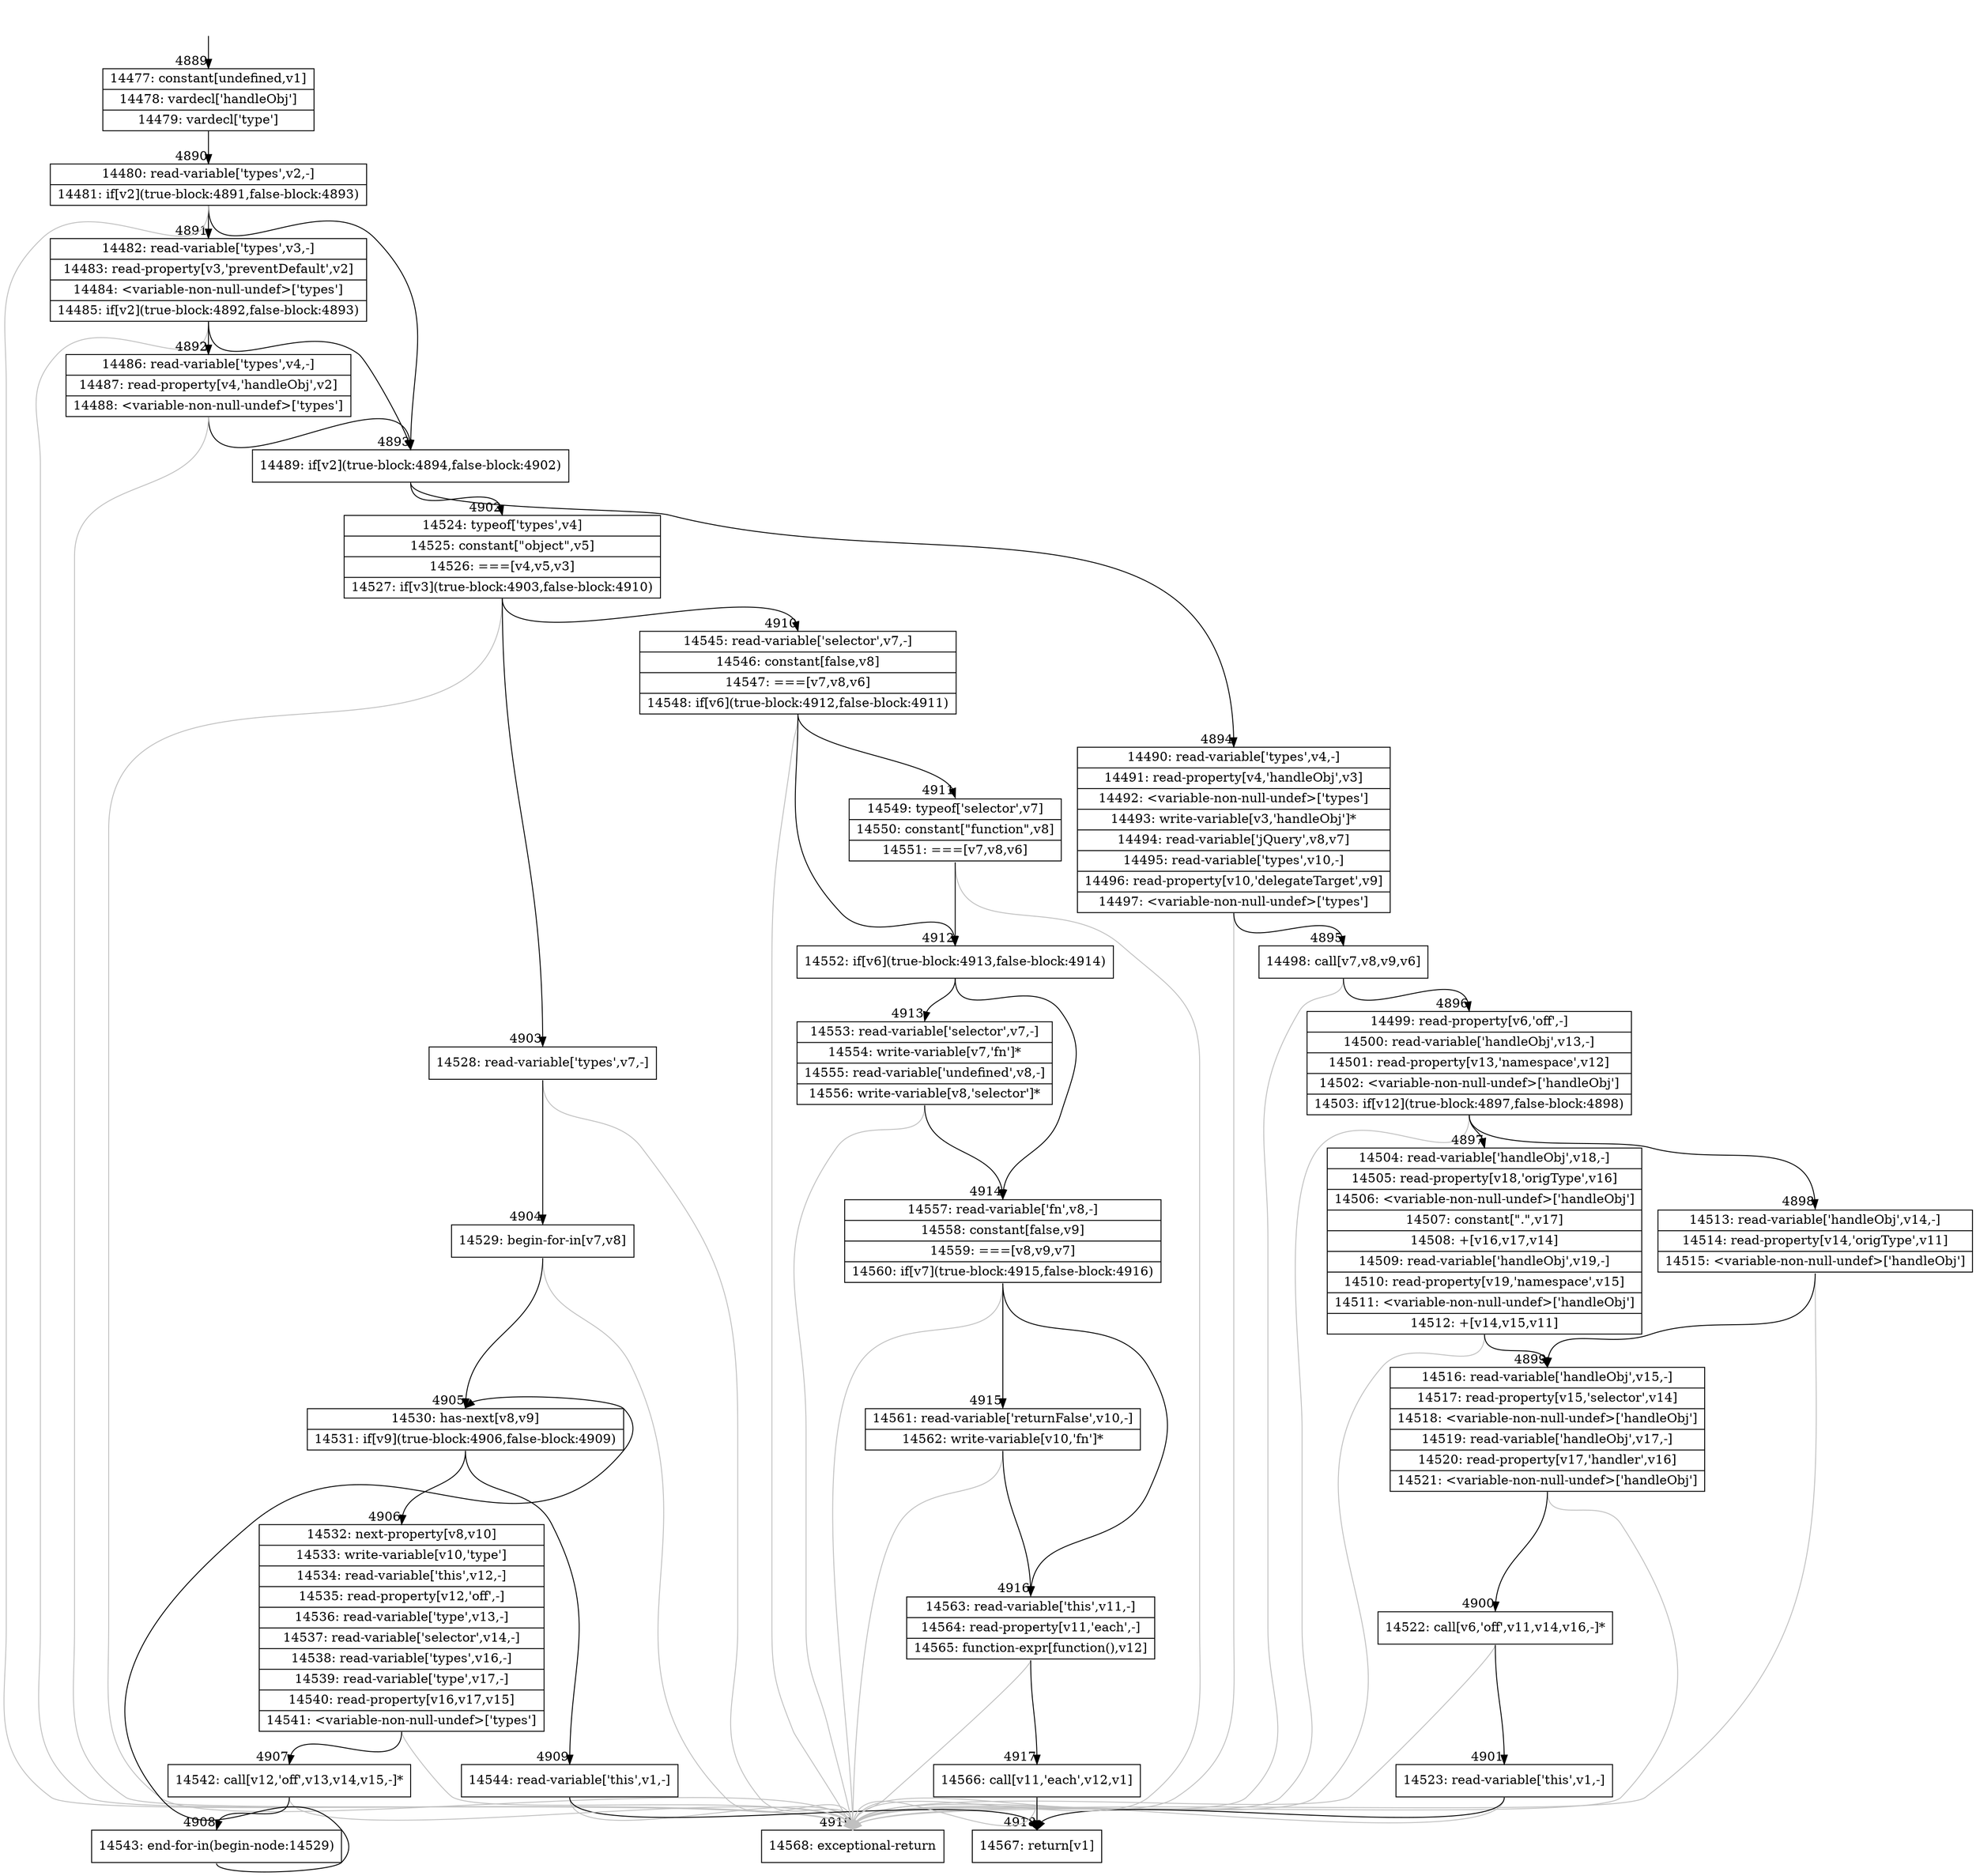 digraph {
rankdir="TD"
BB_entry308[shape=none,label=""];
BB_entry308 -> BB4889 [tailport=s, headport=n, headlabel="    4889"]
BB4889 [shape=record label="{14477: constant[undefined,v1]|14478: vardecl['handleObj']|14479: vardecl['type']}" ] 
BB4889 -> BB4890 [tailport=s, headport=n, headlabel="      4890"]
BB4890 [shape=record label="{14480: read-variable['types',v2,-]|14481: if[v2](true-block:4891,false-block:4893)}" ] 
BB4890 -> BB4893 [tailport=s, headport=n, headlabel="      4893"]
BB4890 -> BB4891 [tailport=s, headport=n, headlabel="      4891"]
BB4890 -> BB4919 [tailport=s, headport=n, color=gray, headlabel="      4919"]
BB4891 [shape=record label="{14482: read-variable['types',v3,-]|14483: read-property[v3,'preventDefault',v2]|14484: \<variable-non-null-undef\>['types']|14485: if[v2](true-block:4892,false-block:4893)}" ] 
BB4891 -> BB4893 [tailport=s, headport=n]
BB4891 -> BB4892 [tailport=s, headport=n, headlabel="      4892"]
BB4891 -> BB4919 [tailport=s, headport=n, color=gray]
BB4892 [shape=record label="{14486: read-variable['types',v4,-]|14487: read-property[v4,'handleObj',v2]|14488: \<variable-non-null-undef\>['types']}" ] 
BB4892 -> BB4893 [tailport=s, headport=n]
BB4892 -> BB4919 [tailport=s, headport=n, color=gray]
BB4893 [shape=record label="{14489: if[v2](true-block:4894,false-block:4902)}" ] 
BB4893 -> BB4894 [tailport=s, headport=n, headlabel="      4894"]
BB4893 -> BB4902 [tailport=s, headport=n, headlabel="      4902"]
BB4894 [shape=record label="{14490: read-variable['types',v4,-]|14491: read-property[v4,'handleObj',v3]|14492: \<variable-non-null-undef\>['types']|14493: write-variable[v3,'handleObj']*|14494: read-variable['jQuery',v8,v7]|14495: read-variable['types',v10,-]|14496: read-property[v10,'delegateTarget',v9]|14497: \<variable-non-null-undef\>['types']}" ] 
BB4894 -> BB4895 [tailport=s, headport=n, headlabel="      4895"]
BB4894 -> BB4919 [tailport=s, headport=n, color=gray]
BB4895 [shape=record label="{14498: call[v7,v8,v9,v6]}" ] 
BB4895 -> BB4896 [tailport=s, headport=n, headlabel="      4896"]
BB4895 -> BB4919 [tailport=s, headport=n, color=gray]
BB4896 [shape=record label="{14499: read-property[v6,'off',-]|14500: read-variable['handleObj',v13,-]|14501: read-property[v13,'namespace',v12]|14502: \<variable-non-null-undef\>['handleObj']|14503: if[v12](true-block:4897,false-block:4898)}" ] 
BB4896 -> BB4897 [tailport=s, headport=n, headlabel="      4897"]
BB4896 -> BB4898 [tailport=s, headport=n, headlabel="      4898"]
BB4896 -> BB4919 [tailport=s, headport=n, color=gray]
BB4897 [shape=record label="{14504: read-variable['handleObj',v18,-]|14505: read-property[v18,'origType',v16]|14506: \<variable-non-null-undef\>['handleObj']|14507: constant[\".\",v17]|14508: +[v16,v17,v14]|14509: read-variable['handleObj',v19,-]|14510: read-property[v19,'namespace',v15]|14511: \<variable-non-null-undef\>['handleObj']|14512: +[v14,v15,v11]}" ] 
BB4897 -> BB4899 [tailport=s, headport=n, headlabel="      4899"]
BB4897 -> BB4919 [tailport=s, headport=n, color=gray]
BB4898 [shape=record label="{14513: read-variable['handleObj',v14,-]|14514: read-property[v14,'origType',v11]|14515: \<variable-non-null-undef\>['handleObj']}" ] 
BB4898 -> BB4899 [tailport=s, headport=n]
BB4898 -> BB4919 [tailport=s, headport=n, color=gray]
BB4899 [shape=record label="{14516: read-variable['handleObj',v15,-]|14517: read-property[v15,'selector',v14]|14518: \<variable-non-null-undef\>['handleObj']|14519: read-variable['handleObj',v17,-]|14520: read-property[v17,'handler',v16]|14521: \<variable-non-null-undef\>['handleObj']}" ] 
BB4899 -> BB4900 [tailport=s, headport=n, headlabel="      4900"]
BB4899 -> BB4919 [tailport=s, headport=n, color=gray]
BB4900 [shape=record label="{14522: call[v6,'off',v11,v14,v16,-]*}" ] 
BB4900 -> BB4901 [tailport=s, headport=n, headlabel="      4901"]
BB4900 -> BB4919 [tailport=s, headport=n, color=gray]
BB4901 [shape=record label="{14523: read-variable['this',v1,-]}" ] 
BB4901 -> BB4918 [tailport=s, headport=n, headlabel="      4918"]
BB4901 -> BB4919 [tailport=s, headport=n, color=gray]
BB4902 [shape=record label="{14524: typeof['types',v4]|14525: constant[\"object\",v5]|14526: ===[v4,v5,v3]|14527: if[v3](true-block:4903,false-block:4910)}" ] 
BB4902 -> BB4903 [tailport=s, headport=n, headlabel="      4903"]
BB4902 -> BB4910 [tailport=s, headport=n, headlabel="      4910"]
BB4902 -> BB4919 [tailport=s, headport=n, color=gray]
BB4903 [shape=record label="{14528: read-variable['types',v7,-]}" ] 
BB4903 -> BB4904 [tailport=s, headport=n, headlabel="      4904"]
BB4903 -> BB4919 [tailport=s, headport=n, color=gray]
BB4904 [shape=record label="{14529: begin-for-in[v7,v8]}" ] 
BB4904 -> BB4905 [tailport=s, headport=n, headlabel="      4905"]
BB4904 -> BB4919 [tailport=s, headport=n, color=gray]
BB4905 [shape=record label="{14530: has-next[v8,v9]|14531: if[v9](true-block:4906,false-block:4909)}" ] 
BB4905 -> BB4906 [tailport=s, headport=n, headlabel="      4906"]
BB4905 -> BB4909 [tailport=s, headport=n, headlabel="      4909"]
BB4906 [shape=record label="{14532: next-property[v8,v10]|14533: write-variable[v10,'type']|14534: read-variable['this',v12,-]|14535: read-property[v12,'off',-]|14536: read-variable['type',v13,-]|14537: read-variable['selector',v14,-]|14538: read-variable['types',v16,-]|14539: read-variable['type',v17,-]|14540: read-property[v16,v17,v15]|14541: \<variable-non-null-undef\>['types']}" ] 
BB4906 -> BB4907 [tailport=s, headport=n, headlabel="      4907"]
BB4906 -> BB4919 [tailport=s, headport=n, color=gray]
BB4907 [shape=record label="{14542: call[v12,'off',v13,v14,v15,-]*}" ] 
BB4907 -> BB4908 [tailport=s, headport=n, headlabel="      4908"]
BB4907 -> BB4919 [tailport=s, headport=n, color=gray]
BB4908 [shape=record label="{14543: end-for-in(begin-node:14529)}" ] 
BB4908 -> BB4905 [tailport=s, headport=n]
BB4909 [shape=record label="{14544: read-variable['this',v1,-]}" ] 
BB4909 -> BB4918 [tailport=s, headport=n]
BB4909 -> BB4919 [tailport=s, headport=n, color=gray]
BB4910 [shape=record label="{14545: read-variable['selector',v7,-]|14546: constant[false,v8]|14547: ===[v7,v8,v6]|14548: if[v6](true-block:4912,false-block:4911)}" ] 
BB4910 -> BB4912 [tailport=s, headport=n, headlabel="      4912"]
BB4910 -> BB4911 [tailport=s, headport=n, headlabel="      4911"]
BB4910 -> BB4919 [tailport=s, headport=n, color=gray]
BB4911 [shape=record label="{14549: typeof['selector',v7]|14550: constant[\"function\",v8]|14551: ===[v7,v8,v6]}" ] 
BB4911 -> BB4912 [tailport=s, headport=n]
BB4911 -> BB4919 [tailport=s, headport=n, color=gray]
BB4912 [shape=record label="{14552: if[v6](true-block:4913,false-block:4914)}" ] 
BB4912 -> BB4913 [tailport=s, headport=n, headlabel="      4913"]
BB4912 -> BB4914 [tailport=s, headport=n, headlabel="      4914"]
BB4913 [shape=record label="{14553: read-variable['selector',v7,-]|14554: write-variable[v7,'fn']*|14555: read-variable['undefined',v8,-]|14556: write-variable[v8,'selector']*}" ] 
BB4913 -> BB4914 [tailport=s, headport=n]
BB4913 -> BB4919 [tailport=s, headport=n, color=gray]
BB4914 [shape=record label="{14557: read-variable['fn',v8,-]|14558: constant[false,v9]|14559: ===[v8,v9,v7]|14560: if[v7](true-block:4915,false-block:4916)}" ] 
BB4914 -> BB4915 [tailport=s, headport=n, headlabel="      4915"]
BB4914 -> BB4916 [tailport=s, headport=n, headlabel="      4916"]
BB4914 -> BB4919 [tailport=s, headport=n, color=gray]
BB4915 [shape=record label="{14561: read-variable['returnFalse',v10,-]|14562: write-variable[v10,'fn']*}" ] 
BB4915 -> BB4916 [tailport=s, headport=n]
BB4915 -> BB4919 [tailport=s, headport=n, color=gray]
BB4916 [shape=record label="{14563: read-variable['this',v11,-]|14564: read-property[v11,'each',-]|14565: function-expr[function(),v12]}" ] 
BB4916 -> BB4917 [tailport=s, headport=n, headlabel="      4917"]
BB4916 -> BB4919 [tailport=s, headport=n, color=gray]
BB4917 [shape=record label="{14566: call[v11,'each',v12,v1]}" ] 
BB4917 -> BB4918 [tailport=s, headport=n]
BB4917 -> BB4919 [tailport=s, headport=n, color=gray]
BB4918 [shape=record label="{14567: return[v1]}" ] 
BB4919 [shape=record label="{14568: exceptional-return}" ] 
}
